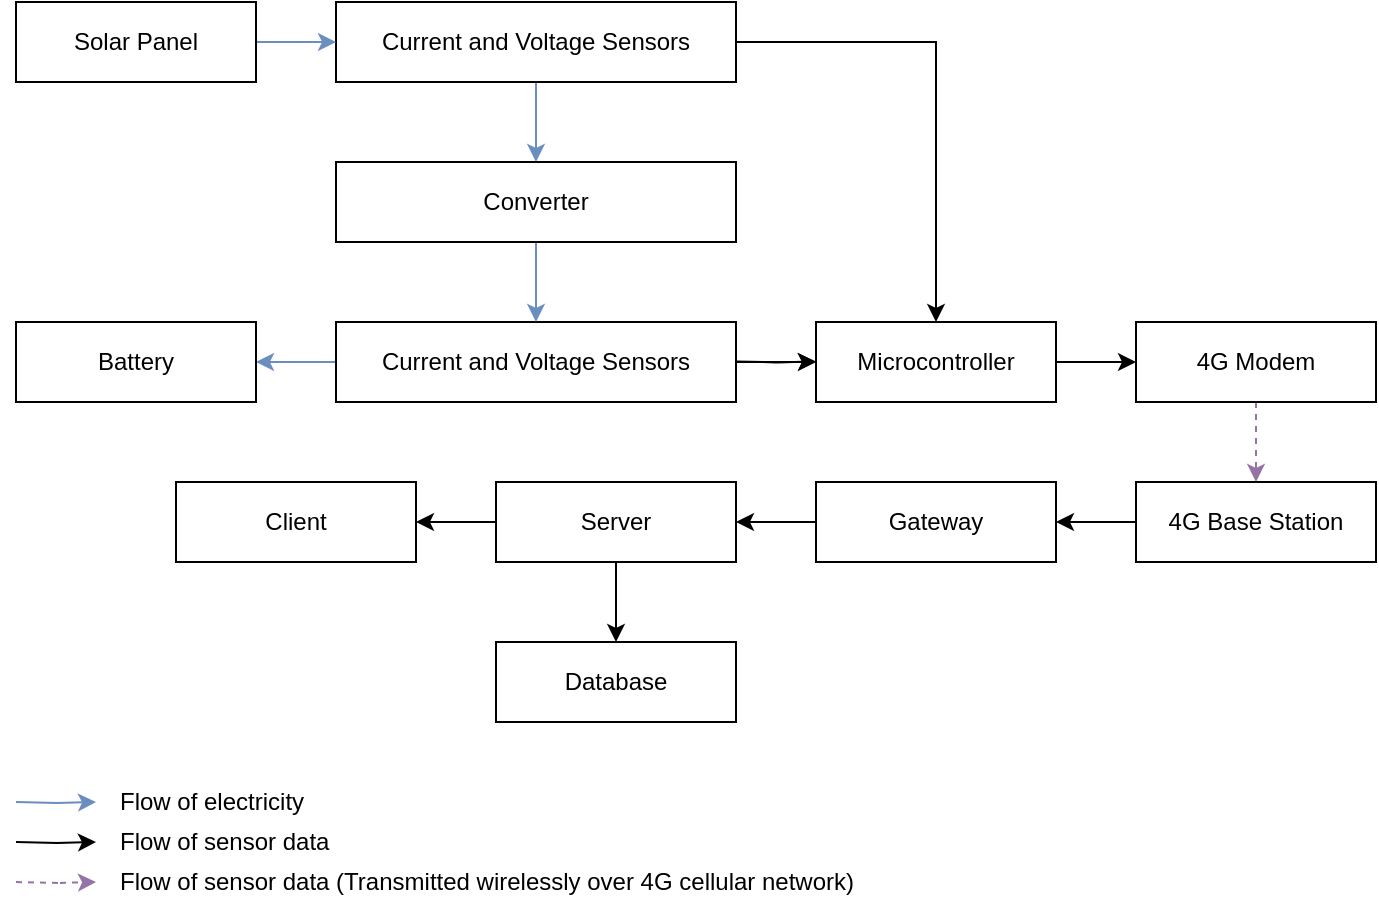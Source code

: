 <mxfile version="12.9.3" type="device"><diagram id="6ett2c1C0ESKFEEs_N5h" name="Page-1"><mxGraphModel dx="982" dy="568" grid="1" gridSize="10" guides="1" tooltips="1" connect="1" arrows="1" fold="1" page="1" pageScale="1" pageWidth="827" pageHeight="1169" math="0" shadow="0"><root><mxCell id="0"/><mxCell id="1" parent="0"/><mxCell id="1Y-zBpdOC1uZhmwtzsxE-14" style="edgeStyle=orthogonalEdgeStyle;rounded=0;orthogonalLoop=1;jettySize=auto;html=1;exitX=1;exitY=0.5;exitDx=0;exitDy=0;entryX=0.5;entryY=0;entryDx=0;entryDy=0;" edge="1" parent="1" source="uOMzw3h32Ki7ixKuPvKf-1" target="uOMzw3h32Ki7ixKuPvKf-2"><mxGeometry relative="1" as="geometry"/></mxCell><mxCell id="1Y-zBpdOC1uZhmwtzsxE-21" style="edgeStyle=orthogonalEdgeStyle;rounded=0;orthogonalLoop=1;jettySize=auto;html=1;exitX=0.5;exitY=1;exitDx=0;exitDy=0;entryX=0.5;entryY=0;entryDx=0;entryDy=0;fillColor=#dae8fc;strokeColor=#6c8ebf;" edge="1" parent="1" source="uOMzw3h32Ki7ixKuPvKf-1" target="1Y-zBpdOC1uZhmwtzsxE-15"><mxGeometry relative="1" as="geometry"/></mxCell><mxCell id="uOMzw3h32Ki7ixKuPvKf-1" value="Current and Voltage Sensors" style="rounded=0;whiteSpace=wrap;html=1;" parent="1" vertex="1"><mxGeometry x="240" y="40" width="200" height="40" as="geometry"/></mxCell><mxCell id="uOMzw3h32Ki7ixKuPvKf-5" style="edgeStyle=orthogonalEdgeStyle;rounded=0;orthogonalLoop=1;jettySize=auto;html=1;exitX=1;exitY=0.5;exitDx=0;exitDy=0;" parent="1" source="uOMzw3h32Ki7ixKuPvKf-2" target="uOMzw3h32Ki7ixKuPvKf-4" edge="1"><mxGeometry relative="1" as="geometry"/></mxCell><mxCell id="uOMzw3h32Ki7ixKuPvKf-2" value="Microcontroller" style="rounded=0;whiteSpace=wrap;html=1;" parent="1" vertex="1"><mxGeometry x="480" y="200" width="120" height="40" as="geometry"/></mxCell><mxCell id="uOMzw3h32Ki7ixKuPvKf-36" style="edgeStyle=orthogonalEdgeStyle;rounded=0;orthogonalLoop=1;jettySize=auto;html=1;exitX=0.5;exitY=1;exitDx=0;exitDy=0;entryX=0.5;entryY=0;entryDx=0;entryDy=0;dashed=1;fillColor=#e1d5e7;strokeColor=#9673a6;" parent="1" source="uOMzw3h32Ki7ixKuPvKf-4" target="uOMzw3h32Ki7ixKuPvKf-6" edge="1"><mxGeometry relative="1" as="geometry"/></mxCell><mxCell id="uOMzw3h32Ki7ixKuPvKf-4" value="4G Modem" style="rounded=0;whiteSpace=wrap;html=1;" parent="1" vertex="1"><mxGeometry x="640" y="200" width="120" height="40" as="geometry"/></mxCell><mxCell id="uOMzw3h32Ki7ixKuPvKf-33" style="edgeStyle=orthogonalEdgeStyle;rounded=0;orthogonalLoop=1;jettySize=auto;html=1;exitX=0;exitY=0.5;exitDx=0;exitDy=0;entryX=1;entryY=0.5;entryDx=0;entryDy=0;" parent="1" source="uOMzw3h32Ki7ixKuPvKf-6" target="uOMzw3h32Ki7ixKuPvKf-7" edge="1"><mxGeometry relative="1" as="geometry"/></mxCell><mxCell id="uOMzw3h32Ki7ixKuPvKf-6" value="4G Base Station" style="rounded=0;whiteSpace=wrap;html=1;" parent="1" vertex="1"><mxGeometry x="640" y="280" width="120" height="40" as="geometry"/></mxCell><mxCell id="uOMzw3h32Ki7ixKuPvKf-31" style="edgeStyle=orthogonalEdgeStyle;rounded=0;orthogonalLoop=1;jettySize=auto;html=1;exitX=0;exitY=0.5;exitDx=0;exitDy=0;" parent="1" source="uOMzw3h32Ki7ixKuPvKf-7" target="uOMzw3h32Ki7ixKuPvKf-29" edge="1"><mxGeometry relative="1" as="geometry"/></mxCell><mxCell id="uOMzw3h32Ki7ixKuPvKf-7" value="Gateway" style="rounded=0;whiteSpace=wrap;html=1;" parent="1" vertex="1"><mxGeometry x="480" y="280" width="120" height="40" as="geometry"/></mxCell><mxCell id="uOMzw3h32Ki7ixKuPvKf-14" value="Client" style="rounded=0;whiteSpace=wrap;html=1;" parent="1" vertex="1"><mxGeometry x="160" y="280" width="120" height="40" as="geometry"/></mxCell><mxCell id="uOMzw3h32Ki7ixKuPvKf-28" style="edgeStyle=orthogonalEdgeStyle;rounded=0;orthogonalLoop=1;jettySize=auto;html=1;exitX=0.5;exitY=1;exitDx=0;exitDy=0;entryX=0.5;entryY=0;entryDx=0;entryDy=0;" parent="1" source="uOMzw3h32Ki7ixKuPvKf-29" target="uOMzw3h32Ki7ixKuPvKf-30" edge="1"><mxGeometry relative="1" as="geometry"/></mxCell><mxCell id="uOMzw3h32Ki7ixKuPvKf-32" style="edgeStyle=orthogonalEdgeStyle;rounded=0;orthogonalLoop=1;jettySize=auto;html=1;exitX=0;exitY=0.5;exitDx=0;exitDy=0;" parent="1" source="uOMzw3h32Ki7ixKuPvKf-29" target="uOMzw3h32Ki7ixKuPvKf-14" edge="1"><mxGeometry relative="1" as="geometry"/></mxCell><mxCell id="uOMzw3h32Ki7ixKuPvKf-29" value="Server" style="rounded=0;whiteSpace=wrap;html=1;" parent="1" vertex="1"><mxGeometry x="320" y="280" width="120" height="40" as="geometry"/></mxCell><mxCell id="uOMzw3h32Ki7ixKuPvKf-30" value="Database" style="rounded=0;whiteSpace=wrap;html=1;" parent="1" vertex="1"><mxGeometry x="320" y="360" width="120" height="40" as="geometry"/></mxCell><mxCell id="1Y-zBpdOC1uZhmwtzsxE-13" style="edgeStyle=orthogonalEdgeStyle;rounded=0;orthogonalLoop=1;jettySize=auto;html=1;exitX=1;exitY=0.5;exitDx=0;exitDy=0;entryX=0;entryY=0.5;entryDx=0;entryDy=0;" edge="1" parent="1" source="1Y-zBpdOC1uZhmwtzsxE-12" target="uOMzw3h32Ki7ixKuPvKf-2"><mxGeometry relative="1" as="geometry"/></mxCell><mxCell id="1Y-zBpdOC1uZhmwtzsxE-23" style="edgeStyle=orthogonalEdgeStyle;rounded=0;orthogonalLoop=1;jettySize=auto;html=1;exitX=0;exitY=0.5;exitDx=0;exitDy=0;entryX=1;entryY=0.5;entryDx=0;entryDy=0;fillColor=#dae8fc;strokeColor=#6c8ebf;" edge="1" parent="1" source="1Y-zBpdOC1uZhmwtzsxE-12" target="1Y-zBpdOC1uZhmwtzsxE-17"><mxGeometry relative="1" as="geometry"/></mxCell><mxCell id="1Y-zBpdOC1uZhmwtzsxE-12" value="Current and Voltage Sensors" style="rounded=0;whiteSpace=wrap;html=1;" vertex="1" parent="1"><mxGeometry x="240" y="200" width="200" height="40" as="geometry"/></mxCell><mxCell id="1Y-zBpdOC1uZhmwtzsxE-22" style="edgeStyle=orthogonalEdgeStyle;rounded=0;orthogonalLoop=1;jettySize=auto;html=1;exitX=0.5;exitY=1;exitDx=0;exitDy=0;entryX=0.5;entryY=0;entryDx=0;entryDy=0;fillColor=#dae8fc;strokeColor=#6c8ebf;" edge="1" parent="1" source="1Y-zBpdOC1uZhmwtzsxE-15" target="1Y-zBpdOC1uZhmwtzsxE-12"><mxGeometry relative="1" as="geometry"/></mxCell><mxCell id="1Y-zBpdOC1uZhmwtzsxE-15" value="Converter" style="rounded=0;whiteSpace=wrap;html=1;fillColor=#ffffff;" vertex="1" parent="1"><mxGeometry x="240" y="120" width="200" height="40" as="geometry"/></mxCell><mxCell id="1Y-zBpdOC1uZhmwtzsxE-18" style="edgeStyle=orthogonalEdgeStyle;rounded=0;orthogonalLoop=1;jettySize=auto;html=1;exitX=1;exitY=0.5;exitDx=0;exitDy=0;entryX=0;entryY=0.5;entryDx=0;entryDy=0;fillColor=#dae8fc;strokeColor=#6c8ebf;" edge="1" parent="1" source="1Y-zBpdOC1uZhmwtzsxE-16" target="uOMzw3h32Ki7ixKuPvKf-1"><mxGeometry relative="1" as="geometry"/></mxCell><mxCell id="1Y-zBpdOC1uZhmwtzsxE-16" value="Solar Panel" style="rounded=0;whiteSpace=wrap;html=1;fillColor=#ffffff;" vertex="1" parent="1"><mxGeometry x="80" y="40" width="120" height="40" as="geometry"/></mxCell><mxCell id="1Y-zBpdOC1uZhmwtzsxE-17" value="Battery" style="rounded=0;whiteSpace=wrap;html=1;fillColor=#ffffff;" vertex="1" parent="1"><mxGeometry x="80" y="200" width="120" height="40" as="geometry"/></mxCell><mxCell id="1Y-zBpdOC1uZhmwtzsxE-25" style="edgeStyle=orthogonalEdgeStyle;rounded=0;orthogonalLoop=1;jettySize=auto;html=1;exitX=1;exitY=0.5;exitDx=0;exitDy=0;entryX=0;entryY=0.5;entryDx=0;entryDy=0;" edge="1" parent="1"><mxGeometry relative="1" as="geometry"><mxPoint x="440" y="219.71" as="sourcePoint"/><mxPoint x="480" y="219.71" as="targetPoint"/></mxGeometry></mxCell><mxCell id="1Y-zBpdOC1uZhmwtzsxE-26" style="edgeStyle=orthogonalEdgeStyle;rounded=0;orthogonalLoop=1;jettySize=auto;html=1;exitX=1;exitY=0.5;exitDx=0;exitDy=0;entryX=0;entryY=0.5;entryDx=0;entryDy=0;fillColor=#dae8fc;strokeColor=#6c8ebf;" edge="1" parent="1"><mxGeometry relative="1" as="geometry"><mxPoint x="80" y="440.0" as="sourcePoint"/><mxPoint x="120" y="440.0" as="targetPoint"/></mxGeometry></mxCell><mxCell id="1Y-zBpdOC1uZhmwtzsxE-27" value="Flow of electricity" style="text;html=1;align=left;verticalAlign=middle;resizable=0;points=[];autosize=1;" vertex="1" parent="1"><mxGeometry x="130" y="430" width="110" height="20" as="geometry"/></mxCell><mxCell id="1Y-zBpdOC1uZhmwtzsxE-28" style="edgeStyle=orthogonalEdgeStyle;rounded=0;orthogonalLoop=1;jettySize=auto;html=1;exitX=1;exitY=0.5;exitDx=0;exitDy=0;entryX=0;entryY=0.5;entryDx=0;entryDy=0;" edge="1" parent="1"><mxGeometry relative="1" as="geometry"><mxPoint x="80.0" y="460" as="sourcePoint"/><mxPoint x="120.0" y="460" as="targetPoint"/></mxGeometry></mxCell><mxCell id="1Y-zBpdOC1uZhmwtzsxE-29" value="Flow of sensor data" style="text;html=1;align=left;verticalAlign=middle;resizable=0;points=[];autosize=1;" vertex="1" parent="1"><mxGeometry x="130" y="450" width="120" height="20" as="geometry"/></mxCell><mxCell id="1Y-zBpdOC1uZhmwtzsxE-30" style="edgeStyle=orthogonalEdgeStyle;rounded=0;orthogonalLoop=1;jettySize=auto;html=1;entryX=0.5;entryY=0;entryDx=0;entryDy=0;dashed=1;fillColor=#e1d5e7;strokeColor=#9673a6;" edge="1" parent="1"><mxGeometry relative="1" as="geometry"><mxPoint x="80" y="480" as="sourcePoint"/><mxPoint x="120" y="480" as="targetPoint"/></mxGeometry></mxCell><mxCell id="1Y-zBpdOC1uZhmwtzsxE-32" value="Flow of sensor data (Transmitted wirelessly over 4G cellular network)" style="text;html=1;align=left;verticalAlign=middle;resizable=0;points=[];autosize=1;" vertex="1" parent="1"><mxGeometry x="130" y="470" width="380" height="20" as="geometry"/></mxCell></root></mxGraphModel></diagram></mxfile>